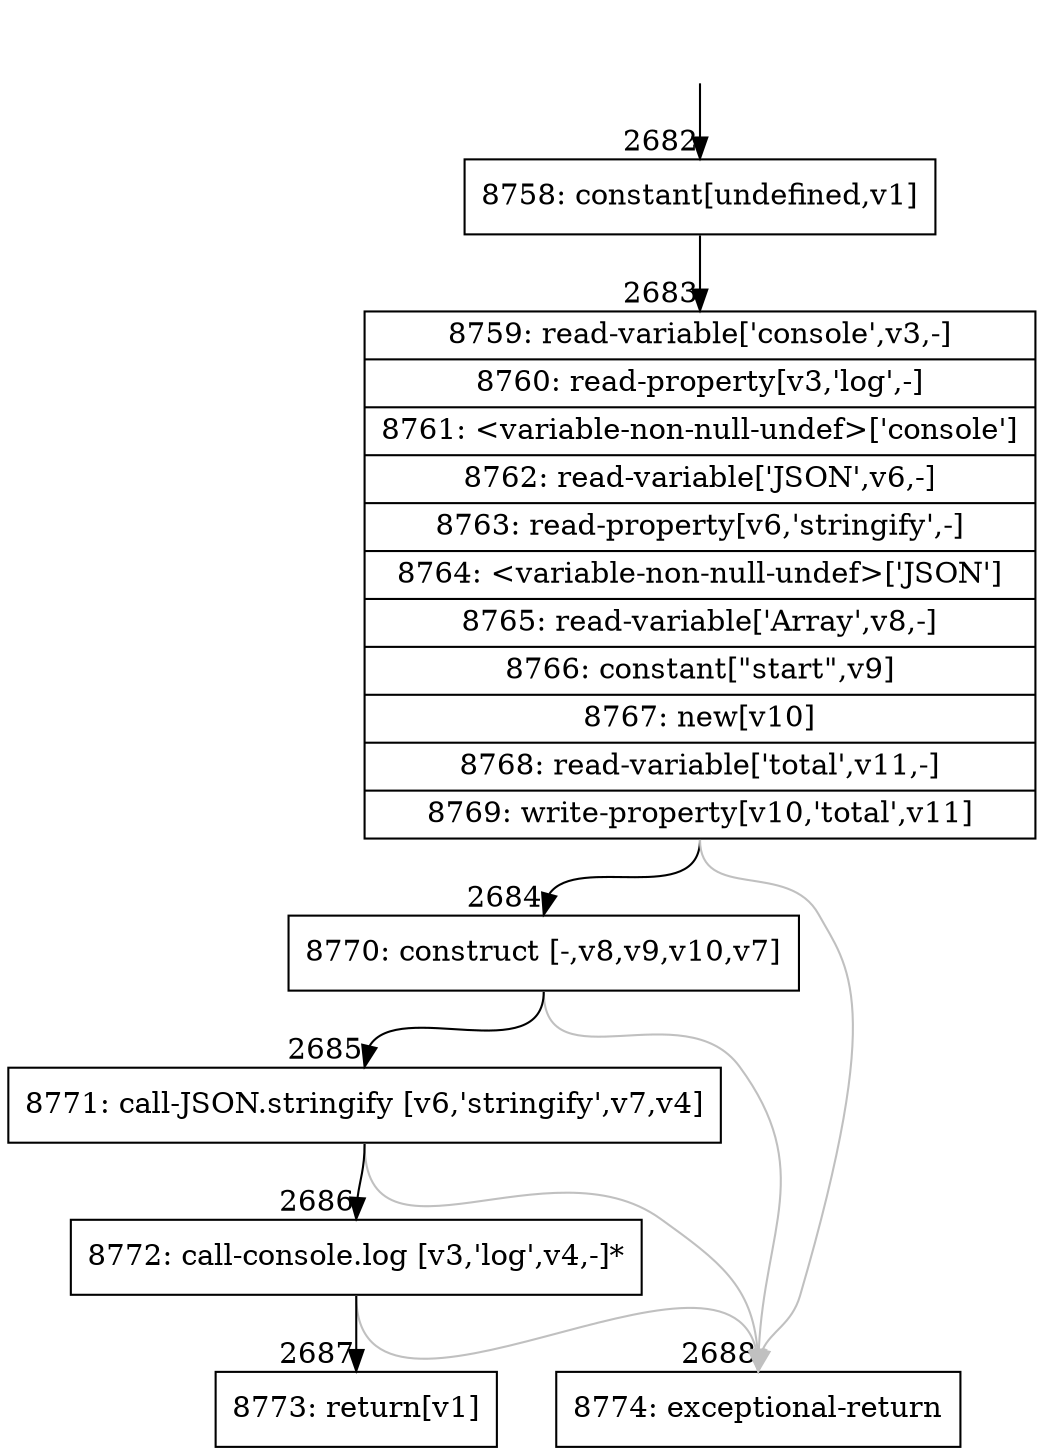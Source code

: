 digraph {
rankdir="TD"
BB_entry233[shape=none,label=""];
BB_entry233 -> BB2682 [tailport=s, headport=n, headlabel="    2682"]
BB2682 [shape=record label="{8758: constant[undefined,v1]}" ] 
BB2682 -> BB2683 [tailport=s, headport=n, headlabel="      2683"]
BB2683 [shape=record label="{8759: read-variable['console',v3,-]|8760: read-property[v3,'log',-]|8761: \<variable-non-null-undef\>['console']|8762: read-variable['JSON',v6,-]|8763: read-property[v6,'stringify',-]|8764: \<variable-non-null-undef\>['JSON']|8765: read-variable['Array',v8,-]|8766: constant[\"start\",v9]|8767: new[v10]|8768: read-variable['total',v11,-]|8769: write-property[v10,'total',v11]}" ] 
BB2683 -> BB2684 [tailport=s, headport=n, headlabel="      2684"]
BB2683 -> BB2688 [tailport=s, headport=n, color=gray, headlabel="      2688"]
BB2684 [shape=record label="{8770: construct [-,v8,v9,v10,v7]}" ] 
BB2684 -> BB2685 [tailport=s, headport=n, headlabel="      2685"]
BB2684 -> BB2688 [tailport=s, headport=n, color=gray]
BB2685 [shape=record label="{8771: call-JSON.stringify [v6,'stringify',v7,v4]}" ] 
BB2685 -> BB2686 [tailport=s, headport=n, headlabel="      2686"]
BB2685 -> BB2688 [tailport=s, headport=n, color=gray]
BB2686 [shape=record label="{8772: call-console.log [v3,'log',v4,-]*}" ] 
BB2686 -> BB2687 [tailport=s, headport=n, headlabel="      2687"]
BB2686 -> BB2688 [tailport=s, headport=n, color=gray]
BB2687 [shape=record label="{8773: return[v1]}" ] 
BB2688 [shape=record label="{8774: exceptional-return}" ] 
//#$~ 3144
}
